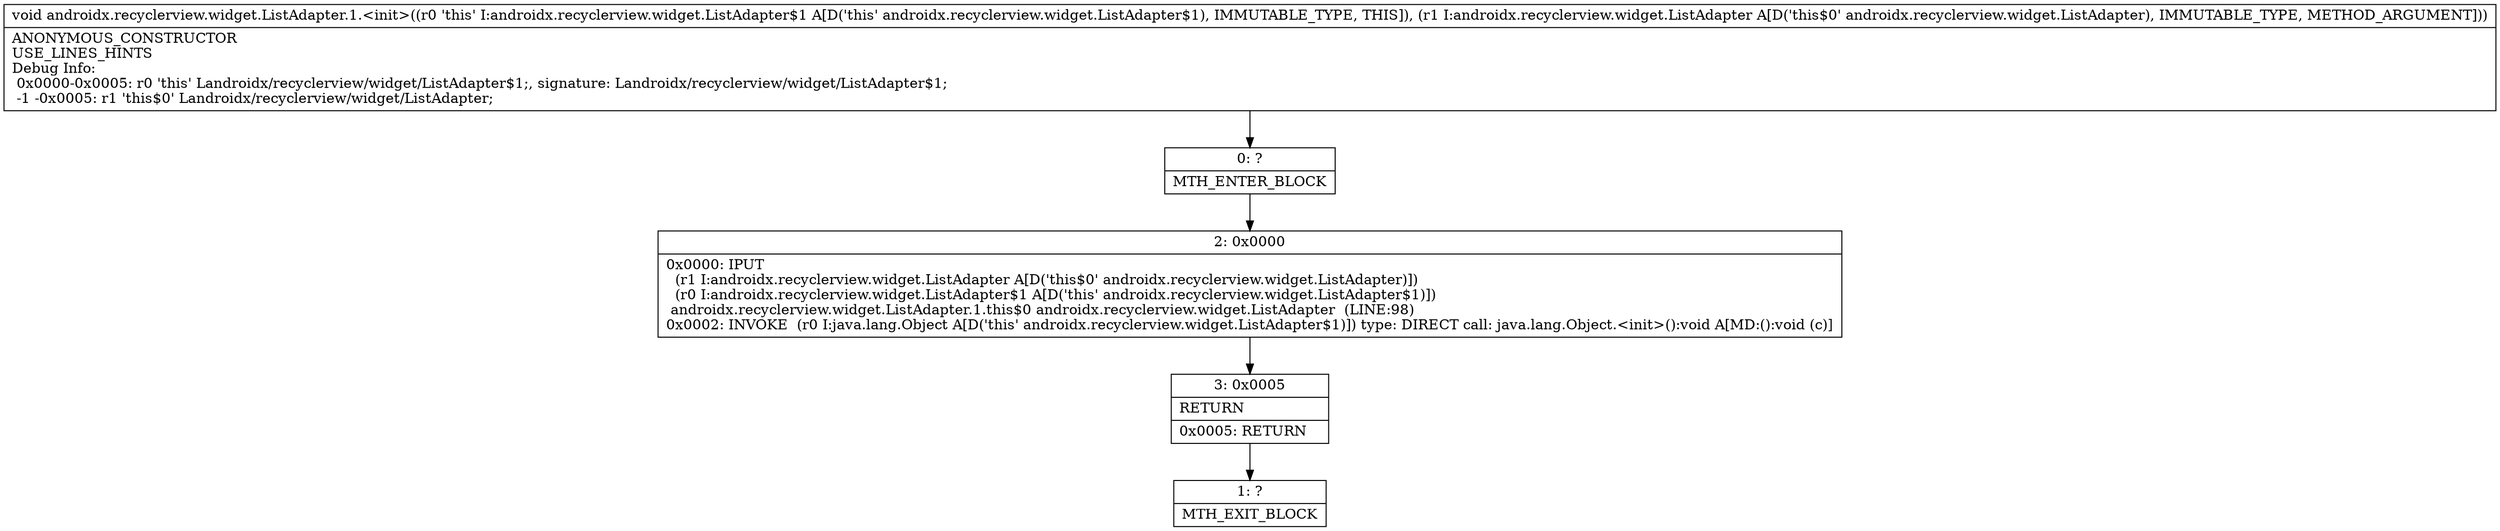 digraph "CFG forandroidx.recyclerview.widget.ListAdapter.1.\<init\>(Landroidx\/recyclerview\/widget\/ListAdapter;)V" {
Node_0 [shape=record,label="{0\:\ ?|MTH_ENTER_BLOCK\l}"];
Node_2 [shape=record,label="{2\:\ 0x0000|0x0000: IPUT  \l  (r1 I:androidx.recyclerview.widget.ListAdapter A[D('this$0' androidx.recyclerview.widget.ListAdapter)])\l  (r0 I:androidx.recyclerview.widget.ListAdapter$1 A[D('this' androidx.recyclerview.widget.ListAdapter$1)])\l androidx.recyclerview.widget.ListAdapter.1.this$0 androidx.recyclerview.widget.ListAdapter  (LINE:98)\l0x0002: INVOKE  (r0 I:java.lang.Object A[D('this' androidx.recyclerview.widget.ListAdapter$1)]) type: DIRECT call: java.lang.Object.\<init\>():void A[MD:():void (c)]\l}"];
Node_3 [shape=record,label="{3\:\ 0x0005|RETURN\l|0x0005: RETURN   \l}"];
Node_1 [shape=record,label="{1\:\ ?|MTH_EXIT_BLOCK\l}"];
MethodNode[shape=record,label="{void androidx.recyclerview.widget.ListAdapter.1.\<init\>((r0 'this' I:androidx.recyclerview.widget.ListAdapter$1 A[D('this' androidx.recyclerview.widget.ListAdapter$1), IMMUTABLE_TYPE, THIS]), (r1 I:androidx.recyclerview.widget.ListAdapter A[D('this$0' androidx.recyclerview.widget.ListAdapter), IMMUTABLE_TYPE, METHOD_ARGUMENT]))  | ANONYMOUS_CONSTRUCTOR\lUSE_LINES_HINTS\lDebug Info:\l  0x0000\-0x0005: r0 'this' Landroidx\/recyclerview\/widget\/ListAdapter$1;, signature: Landroidx\/recyclerview\/widget\/ListAdapter$1;\l  \-1 \-0x0005: r1 'this$0' Landroidx\/recyclerview\/widget\/ListAdapter;\l}"];
MethodNode -> Node_0;Node_0 -> Node_2;
Node_2 -> Node_3;
Node_3 -> Node_1;
}

